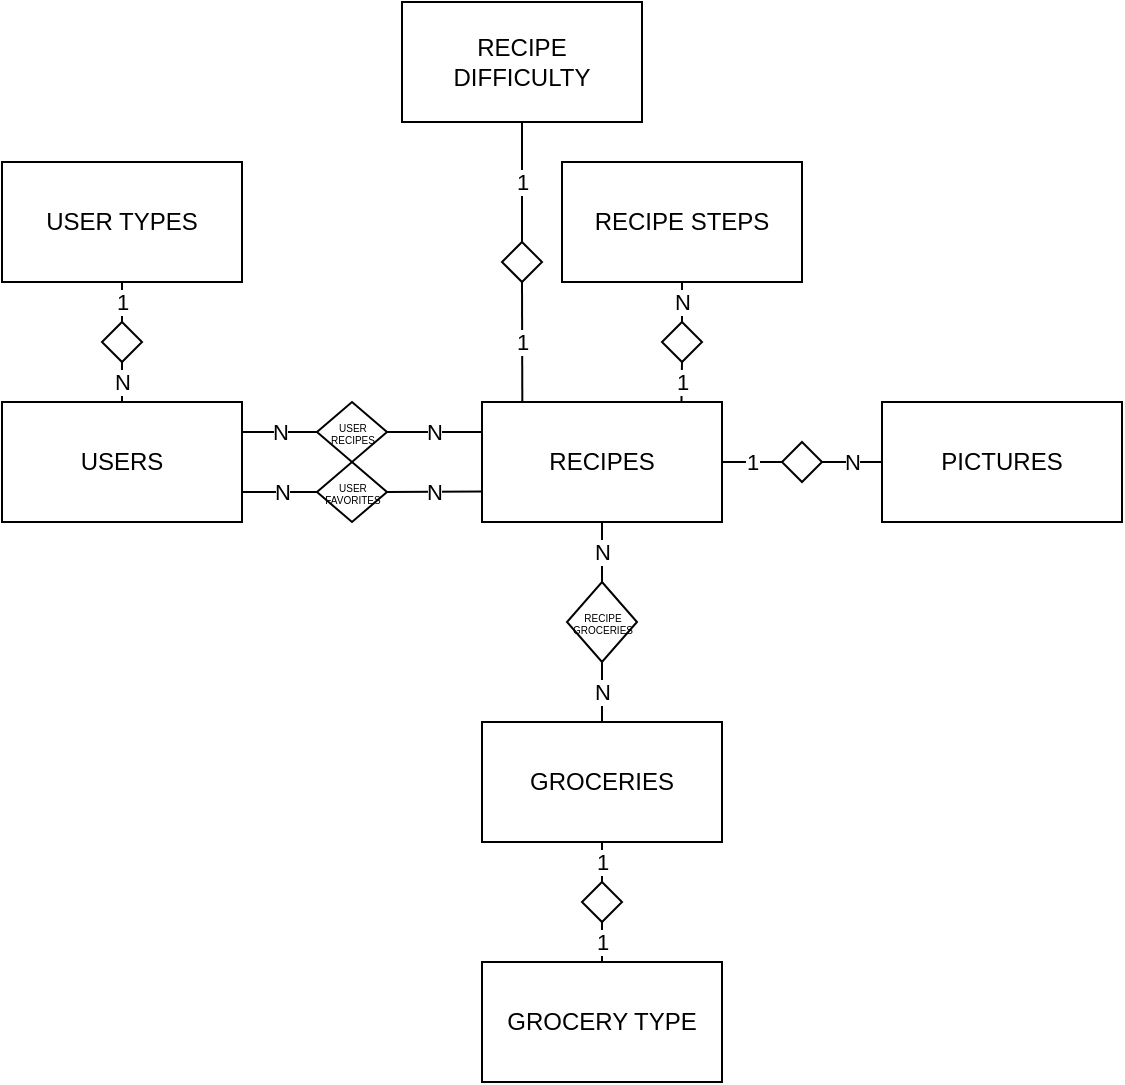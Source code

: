 <mxfile version="14.0.0" type="device"><diagram id="J-eA6HW2Ho5zin3yYN5E" name="Page-1"><mxGraphModel dx="1117" dy="670" grid="1" gridSize="10" guides="1" tooltips="1" connect="1" arrows="1" fold="1" page="1" pageScale="1" pageWidth="850" pageHeight="1100" math="0" shadow="0"><root><mxCell id="0"/><mxCell id="1" parent="0"/><mxCell id="DE-0go7B2-a2lHE2KlgB-1" value="USER TYPES" style="rounded=0;whiteSpace=wrap;html=1;" vertex="1" parent="1"><mxGeometry x="140" y="260" width="120" height="60" as="geometry"/></mxCell><mxCell id="DE-0go7B2-a2lHE2KlgB-2" value="USERS" style="rounded=0;whiteSpace=wrap;html=1;" vertex="1" parent="1"><mxGeometry x="140" y="380" width="120" height="60" as="geometry"/></mxCell><mxCell id="DE-0go7B2-a2lHE2KlgB-4" value="N" style="endArrow=none;html=1;entryX=0.5;entryY=1;entryDx=0;entryDy=0;" edge="1" parent="1" source="DE-0go7B2-a2lHE2KlgB-2" target="DE-0go7B2-a2lHE2KlgB-16"><mxGeometry x="140" y="180" width="50" height="50" as="geometry"><mxPoint x="260" y="400" as="sourcePoint"/><mxPoint x="120" y="350" as="targetPoint"/></mxGeometry></mxCell><mxCell id="DE-0go7B2-a2lHE2KlgB-5" value="1" style="endArrow=none;html=1;entryX=0.5;entryY=1;entryDx=0;entryDy=0;exitX=0.5;exitY=0;exitDx=0;exitDy=0;" edge="1" parent="1" source="DE-0go7B2-a2lHE2KlgB-16" target="DE-0go7B2-a2lHE2KlgB-1"><mxGeometry x="140" y="180" width="50" height="50" as="geometry"><mxPoint x="120" y="310" as="sourcePoint"/><mxPoint x="130" y="360" as="targetPoint"/></mxGeometry></mxCell><mxCell id="DE-0go7B2-a2lHE2KlgB-8" value="N" style="endArrow=none;html=1;exitX=1;exitY=0.25;exitDx=0;exitDy=0;" edge="1" parent="1" source="DE-0go7B2-a2lHE2KlgB-2" target="DE-0go7B2-a2lHE2KlgB-43"><mxGeometry x="140" y="180" width="50" height="50" as="geometry"><mxPoint x="190" y="380" as="sourcePoint"/><mxPoint x="260" y="395" as="targetPoint"/><mxPoint as="offset"/></mxGeometry></mxCell><mxCell id="DE-0go7B2-a2lHE2KlgB-10" value="RECIPES" style="rounded=0;whiteSpace=wrap;html=1;" vertex="1" parent="1"><mxGeometry x="380" y="380" width="120" height="60" as="geometry"/></mxCell><mxCell id="DE-0go7B2-a2lHE2KlgB-12" value="RECIPE&lt;br&gt;DIFFICULTY" style="rounded=0;whiteSpace=wrap;html=1;" vertex="1" parent="1"><mxGeometry x="340" y="180" width="120" height="60" as="geometry"/></mxCell><mxCell id="DE-0go7B2-a2lHE2KlgB-13" value="RECIPE STEPS" style="rounded=0;whiteSpace=wrap;html=1;" vertex="1" parent="1"><mxGeometry x="420" y="260" width="120" height="60" as="geometry"/></mxCell><mxCell id="DE-0go7B2-a2lHE2KlgB-14" value="" style="rhombus;whiteSpace=wrap;html=1;" vertex="1" parent="1"><mxGeometry x="390" y="300" width="20" height="20" as="geometry"/></mxCell><mxCell id="DE-0go7B2-a2lHE2KlgB-15" value="" style="rhombus;whiteSpace=wrap;html=1;" vertex="1" parent="1"><mxGeometry x="470" y="340" width="20" height="20" as="geometry"/></mxCell><mxCell id="DE-0go7B2-a2lHE2KlgB-16" value="" style="rhombus;whiteSpace=wrap;html=1;" vertex="1" parent="1"><mxGeometry x="190" y="340" width="20" height="20" as="geometry"/></mxCell><mxCell id="DE-0go7B2-a2lHE2KlgB-20" value="1" style="endArrow=none;html=1;entryX=0.5;entryY=1;entryDx=0;entryDy=0;exitX=0.168;exitY=-0.002;exitDx=0;exitDy=0;exitPerimeter=0;" edge="1" parent="1" source="DE-0go7B2-a2lHE2KlgB-10" target="DE-0go7B2-a2lHE2KlgB-14"><mxGeometry x="140" y="180" width="50" height="50" as="geometry"><mxPoint x="400" y="370" as="sourcePoint"/><mxPoint x="310" y="330" as="targetPoint"/><mxPoint as="offset"/></mxGeometry></mxCell><mxCell id="DE-0go7B2-a2lHE2KlgB-21" value="1" style="endArrow=none;html=1;entryX=0.5;entryY=1;entryDx=0;entryDy=0;exitX=0.831;exitY=0.009;exitDx=0;exitDy=0;exitPerimeter=0;" edge="1" parent="1" source="DE-0go7B2-a2lHE2KlgB-10" target="DE-0go7B2-a2lHE2KlgB-15"><mxGeometry x="140" y="180" width="50" height="50" as="geometry"><mxPoint x="400" y="400" as="sourcePoint"/><mxPoint x="450" y="350" as="targetPoint"/></mxGeometry></mxCell><mxCell id="DE-0go7B2-a2lHE2KlgB-22" value="N" style="endArrow=none;html=1;entryX=0.5;entryY=1;entryDx=0;entryDy=0;exitX=0.5;exitY=0;exitDx=0;exitDy=0;" edge="1" parent="1" source="DE-0go7B2-a2lHE2KlgB-15" target="DE-0go7B2-a2lHE2KlgB-13"><mxGeometry x="140" y="180" width="50" height="50" as="geometry"><mxPoint x="400" y="400" as="sourcePoint"/><mxPoint x="450" y="350" as="targetPoint"/></mxGeometry></mxCell><mxCell id="DE-0go7B2-a2lHE2KlgB-23" value="1" style="endArrow=none;html=1;entryX=0.5;entryY=1;entryDx=0;entryDy=0;" edge="1" parent="1" target="DE-0go7B2-a2lHE2KlgB-12"><mxGeometry x="140" y="180" width="50" height="50" as="geometry"><mxPoint x="400" y="300" as="sourcePoint"/><mxPoint x="450" y="250" as="targetPoint"/><mxPoint as="offset"/></mxGeometry></mxCell><mxCell id="DE-0go7B2-a2lHE2KlgB-24" value="GROCERIES" style="rounded=0;whiteSpace=wrap;html=1;" vertex="1" parent="1"><mxGeometry x="380" y="540" width="120" height="60" as="geometry"/></mxCell><mxCell id="DE-0go7B2-a2lHE2KlgB-26" value="N" style="endArrow=none;html=1;exitX=0.5;exitY=0;exitDx=0;exitDy=0;" edge="1" parent="1" source="DE-0go7B2-a2lHE2KlgB-51"><mxGeometry x="140" y="180" width="50" height="50" as="geometry"><mxPoint x="440" y="460" as="sourcePoint"/><mxPoint x="440" y="440" as="targetPoint"/></mxGeometry></mxCell><mxCell id="DE-0go7B2-a2lHE2KlgB-27" value="N" style="endArrow=none;html=1;entryX=0.5;entryY=1;entryDx=0;entryDy=0;exitX=0.5;exitY=0;exitDx=0;exitDy=0;" edge="1" parent="1" source="DE-0go7B2-a2lHE2KlgB-24" target="DE-0go7B2-a2lHE2KlgB-51"><mxGeometry x="140" y="180" width="50" height="50" as="geometry"><mxPoint x="390" y="480" as="sourcePoint"/><mxPoint x="440" y="520" as="targetPoint"/></mxGeometry></mxCell><mxCell id="DE-0go7B2-a2lHE2KlgB-28" value="GROCERY TYPE" style="rounded=0;whiteSpace=wrap;html=1;" vertex="1" parent="1"><mxGeometry x="380" y="660" width="120" height="60" as="geometry"/></mxCell><mxCell id="DE-0go7B2-a2lHE2KlgB-29" value="" style="rhombus;whiteSpace=wrap;html=1;" vertex="1" parent="1"><mxGeometry x="430" y="620" width="20" height="20" as="geometry"/></mxCell><mxCell id="DE-0go7B2-a2lHE2KlgB-32" value="1" style="endArrow=none;html=1;exitX=0.5;exitY=0;exitDx=0;exitDy=0;" edge="1" parent="1" source="DE-0go7B2-a2lHE2KlgB-29"><mxGeometry x="140" y="180" width="50" height="50" as="geometry"><mxPoint x="390" y="560" as="sourcePoint"/><mxPoint x="440" y="600" as="targetPoint"/></mxGeometry></mxCell><mxCell id="DE-0go7B2-a2lHE2KlgB-33" value="1" style="endArrow=none;html=1;exitX=0.5;exitY=0;exitDx=0;exitDy=0;entryX=0.5;entryY=1;entryDx=0;entryDy=0;" edge="1" parent="1" source="DE-0go7B2-a2lHE2KlgB-28" target="DE-0go7B2-a2lHE2KlgB-29"><mxGeometry x="140" y="180" width="50" height="50" as="geometry"><mxPoint x="450" y="650" as="sourcePoint"/><mxPoint x="440" y="660" as="targetPoint"/></mxGeometry></mxCell><mxCell id="DE-0go7B2-a2lHE2KlgB-34" value="PICTURES" style="rounded=0;whiteSpace=wrap;html=1;" vertex="1" parent="1"><mxGeometry x="580" y="380" width="120" height="60" as="geometry"/></mxCell><mxCell id="DE-0go7B2-a2lHE2KlgB-35" value="" style="rhombus;whiteSpace=wrap;html=1;" vertex="1" parent="1"><mxGeometry x="530" y="400" width="20" height="20" as="geometry"/></mxCell><mxCell id="DE-0go7B2-a2lHE2KlgB-37" value="1" style="endArrow=none;html=1;entryX=0;entryY=0.5;entryDx=0;entryDy=0;exitX=1;exitY=0.5;exitDx=0;exitDy=0;" edge="1" parent="1" source="DE-0go7B2-a2lHE2KlgB-10" target="DE-0go7B2-a2lHE2KlgB-35"><mxGeometry x="140" y="180" width="50" height="50" as="geometry"><mxPoint x="390" y="460" as="sourcePoint"/><mxPoint x="440" y="410" as="targetPoint"/></mxGeometry></mxCell><mxCell id="DE-0go7B2-a2lHE2KlgB-39" value="N" style="endArrow=none;html=1;entryX=0;entryY=0.5;entryDx=0;entryDy=0;exitX=1;exitY=0.5;exitDx=0;exitDy=0;" edge="1" parent="1" source="DE-0go7B2-a2lHE2KlgB-35" target="DE-0go7B2-a2lHE2KlgB-34"><mxGeometry x="140" y="180" width="50" height="50" as="geometry"><mxPoint x="510" y="420" as="sourcePoint"/><mxPoint x="600" y="420" as="targetPoint"/></mxGeometry></mxCell><mxCell id="DE-0go7B2-a2lHE2KlgB-43" value="USER&lt;br style=&quot;font-size: 5px;&quot;&gt;RECIPES" style="rhombus;whiteSpace=wrap;html=1;fontSize=5;" vertex="1" parent="1"><mxGeometry x="297.5" y="380" width="35" height="30" as="geometry"/></mxCell><mxCell id="DE-0go7B2-a2lHE2KlgB-44" value="N" style="endArrow=none;html=1;fontSize=11;exitX=1;exitY=0.5;exitDx=0;exitDy=0;entryX=0;entryY=0.25;entryDx=0;entryDy=0;" edge="1" parent="1" source="DE-0go7B2-a2lHE2KlgB-43" target="DE-0go7B2-a2lHE2KlgB-10"><mxGeometry x="140" y="180" width="50" height="50" as="geometry"><mxPoint x="340" y="470" as="sourcePoint"/><mxPoint x="390" y="420" as="targetPoint"/><mxPoint as="offset"/></mxGeometry></mxCell><mxCell id="DE-0go7B2-a2lHE2KlgB-45" value="N" style="endArrow=none;html=1;exitX=1;exitY=0.75;exitDx=0;exitDy=0;" edge="1" parent="1" source="DE-0go7B2-a2lHE2KlgB-2"><mxGeometry x="140" y="180" width="50" height="50" as="geometry"><mxPoint x="210" y="425" as="sourcePoint"/><mxPoint x="300" y="425" as="targetPoint"/><mxPoint as="offset"/></mxGeometry></mxCell><mxCell id="DE-0go7B2-a2lHE2KlgB-46" value="N" style="endArrow=none;html=1;fontSize=11;exitX=1;exitY=0.5;exitDx=0;exitDy=0;entryX=0;entryY=0.25;entryDx=0;entryDy=0;" edge="1" parent="1" source="DE-0go7B2-a2lHE2KlgB-42"><mxGeometry x="140" y="180" width="50" height="50" as="geometry"><mxPoint x="297.5" y="424.71" as="sourcePoint"/><mxPoint x="380" y="424.71" as="targetPoint"/><mxPoint as="offset"/></mxGeometry></mxCell><mxCell id="DE-0go7B2-a2lHE2KlgB-42" value="USER&lt;br style=&quot;font-size: 5px;&quot;&gt;FAVORITES" style="rhombus;whiteSpace=wrap;html=1;fontSize=5;" vertex="1" parent="1"><mxGeometry x="297.5" y="410" width="35" height="30" as="geometry"/></mxCell><mxCell id="DE-0go7B2-a2lHE2KlgB-51" value="RECIPE&lt;br&gt;GROCERIES" style="rhombus;whiteSpace=wrap;html=1;fontSize=5;" vertex="1" parent="1"><mxGeometry x="422.5" y="470" width="35" height="40" as="geometry"/></mxCell></root></mxGraphModel></diagram></mxfile>